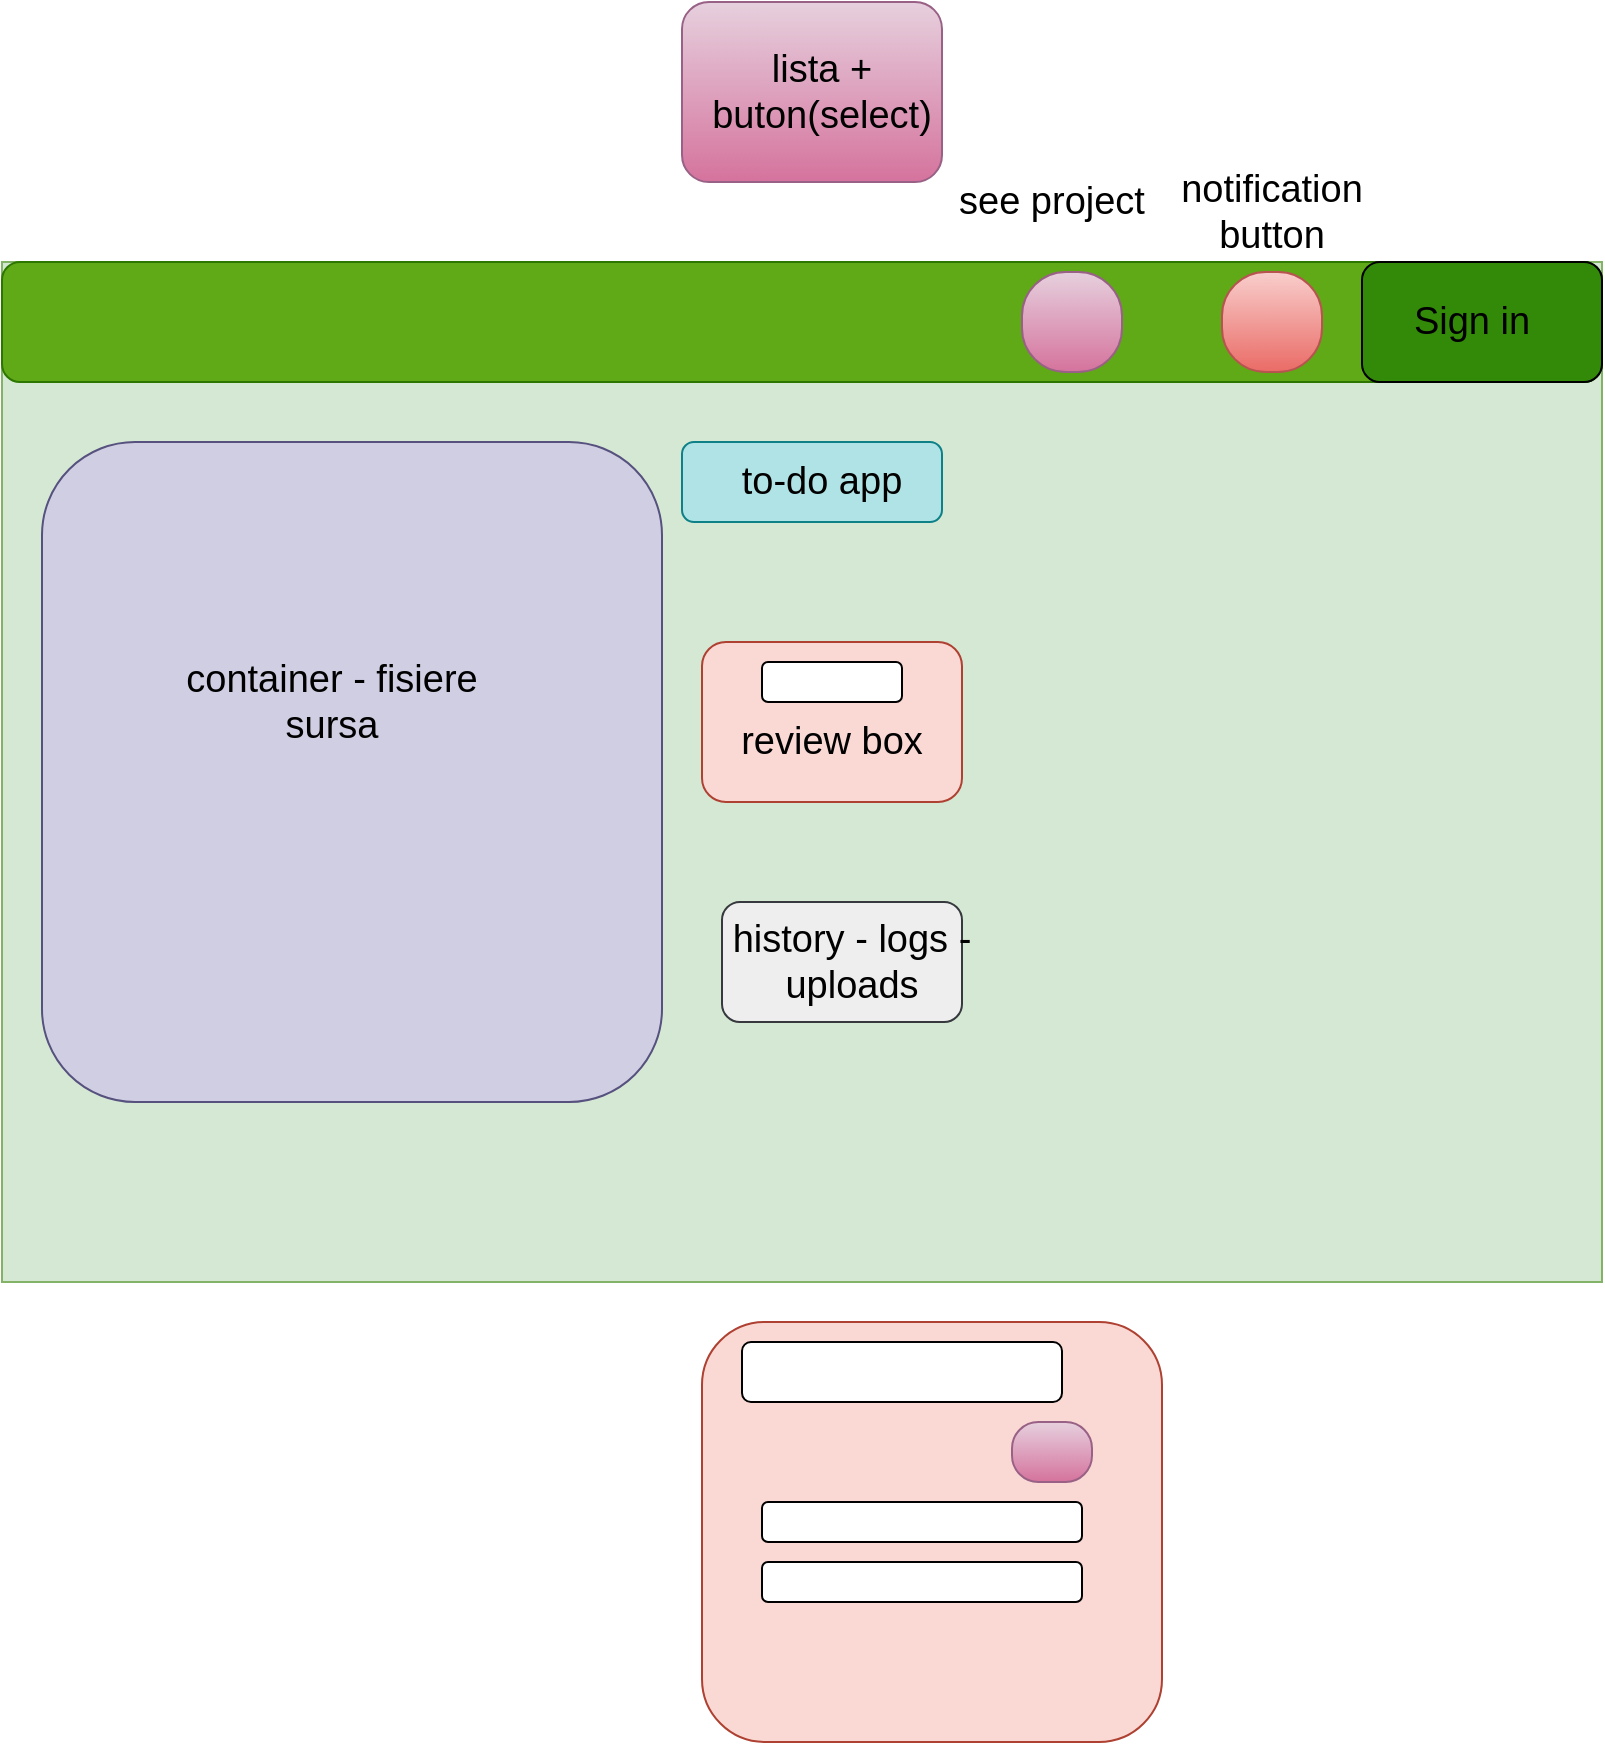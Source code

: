 <mxfile version="15.5.4" type="github"><diagram id="vuz2sPLLYxhDQ7VId_Z6" name="Page-1"><mxGraphModel dx="2367" dy="2337" grid="1" gridSize="10" guides="1" tooltips="1" connect="1" arrows="1" fold="1" page="1" pageScale="1" pageWidth="850" pageHeight="1100" math="0" shadow="0"><root><mxCell id="0"/><mxCell id="1" parent="0"/><mxCell id="LbdHFmtcUS6zcCHT2otC-1" value="" style="rounded=0;whiteSpace=wrap;html=1;fillColor=#d5e8d4;strokeColor=#82b366;" vertex="1" parent="1"><mxGeometry x="20" y="120" width="800" height="510" as="geometry"/></mxCell><mxCell id="LbdHFmtcUS6zcCHT2otC-3" value="" style="rounded=1;whiteSpace=wrap;html=1;fillColor=#60a917;fontColor=#ffffff;strokeColor=#2D7600;" vertex="1" parent="1"><mxGeometry x="20" y="120" width="800" height="60" as="geometry"/></mxCell><mxCell id="LbdHFmtcUS6zcCHT2otC-4" value="" style="rounded=1;whiteSpace=wrap;html=1;fillColor=#338A08;" vertex="1" parent="1"><mxGeometry x="700" y="120" width="120" height="60" as="geometry"/></mxCell><mxCell id="LbdHFmtcUS6zcCHT2otC-5" value="&lt;font style=&quot;font-size: 19px&quot;&gt;Sign in&lt;/font&gt;" style="text;html=1;strokeColor=none;fillColor=none;align=center;verticalAlign=middle;whiteSpace=wrap;rounded=0;" vertex="1" parent="1"><mxGeometry x="710" y="130" width="90" height="40" as="geometry"/></mxCell><mxCell id="LbdHFmtcUS6zcCHT2otC-6" value="" style="rounded=1;whiteSpace=wrap;html=1;fontSize=19;fillColor=#d0cee2;strokeColor=#56517e;" vertex="1" parent="1"><mxGeometry x="40" y="210" width="310" height="330" as="geometry"/></mxCell><mxCell id="LbdHFmtcUS6zcCHT2otC-7" value="container - fisiere sursa" style="text;html=1;strokeColor=none;fillColor=none;align=center;verticalAlign=middle;whiteSpace=wrap;rounded=0;fontSize=19;" vertex="1" parent="1"><mxGeometry x="110" y="310" width="150" height="60" as="geometry"/></mxCell><mxCell id="LbdHFmtcUS6zcCHT2otC-8" value="" style="rounded=1;whiteSpace=wrap;html=1;fontSize=19;fillColor=#b0e3e6;strokeColor=#0e8088;" vertex="1" parent="1"><mxGeometry x="360" y="210" width="130" height="40" as="geometry"/></mxCell><mxCell id="LbdHFmtcUS6zcCHT2otC-9" value="to-do app" style="text;html=1;strokeColor=none;fillColor=none;align=center;verticalAlign=middle;whiteSpace=wrap;rounded=0;fontSize=19;" vertex="1" parent="1"><mxGeometry x="360" y="210" width="140" height="40" as="geometry"/></mxCell><mxCell id="LbdHFmtcUS6zcCHT2otC-10" value="" style="rounded=1;whiteSpace=wrap;html=1;fontSize=19;fillColor=#fad9d5;strokeColor=#ae4132;" vertex="1" parent="1"><mxGeometry x="370" y="310" width="130" height="80" as="geometry"/></mxCell><mxCell id="LbdHFmtcUS6zcCHT2otC-11" value="review box" style="text;html=1;strokeColor=none;fillColor=none;align=center;verticalAlign=middle;whiteSpace=wrap;rounded=0;fontSize=19;" vertex="1" parent="1"><mxGeometry x="360" y="330" width="150" height="60" as="geometry"/></mxCell><mxCell id="LbdHFmtcUS6zcCHT2otC-14" value="" style="rounded=1;whiteSpace=wrap;html=1;fontSize=19;fillColor=#f8cecc;strokeColor=#b85450;gradientColor=#ea6b66;arcSize=44;" vertex="1" parent="1"><mxGeometry x="630" y="125" width="50" height="50" as="geometry"/></mxCell><mxCell id="LbdHFmtcUS6zcCHT2otC-15" value="notification button" style="text;html=1;strokeColor=none;fillColor=none;align=center;verticalAlign=middle;whiteSpace=wrap;rounded=0;fontSize=19;" vertex="1" parent="1"><mxGeometry x="580" y="65" width="150" height="60" as="geometry"/></mxCell><mxCell id="LbdHFmtcUS6zcCHT2otC-16" value="" style="rounded=1;whiteSpace=wrap;html=1;fontSize=19;fillColor=#e6d0de;strokeColor=#996185;gradientColor=#d5739d;arcSize=44;" vertex="1" parent="1"><mxGeometry x="530" y="125" width="50" height="50" as="geometry"/></mxCell><mxCell id="LbdHFmtcUS6zcCHT2otC-17" value="see project" style="text;html=1;strokeColor=none;fillColor=none;align=center;verticalAlign=middle;whiteSpace=wrap;rounded=0;fontSize=19;" vertex="1" parent="1"><mxGeometry x="470" y="60" width="150" height="60" as="geometry"/></mxCell><mxCell id="LbdHFmtcUS6zcCHT2otC-19" value="" style="rounded=1;whiteSpace=wrap;html=1;fontSize=19;fillColor=#e6d0de;strokeColor=#996185;gradientColor=#d5739d;" vertex="1" parent="1"><mxGeometry x="360" y="-10" width="130" height="90" as="geometry"/></mxCell><mxCell id="LbdHFmtcUS6zcCHT2otC-21" value="lista + buton(select)" style="text;html=1;strokeColor=none;fillColor=none;align=center;verticalAlign=middle;whiteSpace=wrap;rounded=0;fontSize=19;" vertex="1" parent="1"><mxGeometry x="355" y="5" width="150" height="60" as="geometry"/></mxCell><mxCell id="LbdHFmtcUS6zcCHT2otC-22" value="" style="rounded=1;whiteSpace=wrap;html=1;fontSize=19;fillColor=#fad9d5;strokeColor=#ae4132;" vertex="1" parent="1"><mxGeometry x="370" y="650" width="230" height="210" as="geometry"/></mxCell><mxCell id="LbdHFmtcUS6zcCHT2otC-23" value="" style="rounded=1;whiteSpace=wrap;html=1;fontSize=19;" vertex="1" parent="1"><mxGeometry x="390" y="660" width="160" height="30" as="geometry"/></mxCell><mxCell id="LbdHFmtcUS6zcCHT2otC-24" value="" style="rounded=1;whiteSpace=wrap;html=1;fontSize=19;fillColor=#e6d0de;strokeColor=#996185;gradientColor=#d5739d;arcSize=44;" vertex="1" parent="1"><mxGeometry x="525" y="700" width="40" height="30" as="geometry"/></mxCell><mxCell id="LbdHFmtcUS6zcCHT2otC-25" value="" style="rounded=1;whiteSpace=wrap;html=1;fontSize=19;" vertex="1" parent="1"><mxGeometry x="400" y="740" width="160" height="20" as="geometry"/></mxCell><mxCell id="LbdHFmtcUS6zcCHT2otC-26" value="" style="rounded=1;whiteSpace=wrap;html=1;fontSize=19;" vertex="1" parent="1"><mxGeometry x="400" y="770" width="160" height="20" as="geometry"/></mxCell><mxCell id="LbdHFmtcUS6zcCHT2otC-27" value="" style="rounded=1;whiteSpace=wrap;html=1;fontSize=19;" vertex="1" parent="1"><mxGeometry x="400" y="320" width="70" height="20" as="geometry"/></mxCell><mxCell id="LbdHFmtcUS6zcCHT2otC-33" value="" style="rounded=1;whiteSpace=wrap;html=1;fontSize=19;fillColor=#eeeeee;strokeColor=#36393d;" vertex="1" parent="1"><mxGeometry x="380" y="440" width="120" height="60" as="geometry"/></mxCell><mxCell id="LbdHFmtcUS6zcCHT2otC-34" value="history - logs - uploads" style="text;html=1;strokeColor=none;fillColor=none;align=center;verticalAlign=middle;whiteSpace=wrap;rounded=0;fontSize=19;" vertex="1" parent="1"><mxGeometry x="370" y="440" width="150" height="60" as="geometry"/></mxCell></root></mxGraphModel></diagram></mxfile>